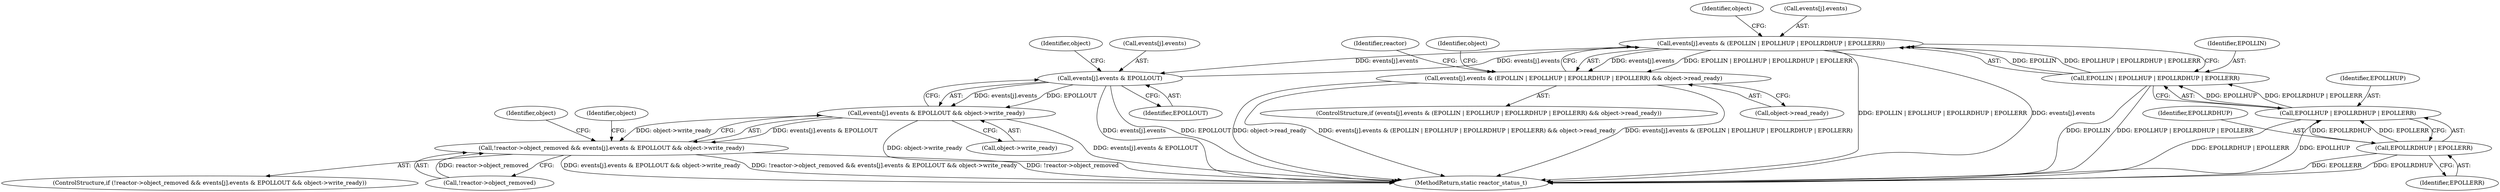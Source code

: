 digraph "0_Android_472271b153c5dc53c28beac55480a8d8434b2d5c_59@array" {
"1000270" [label="(Call,events[j].events & (EPOLLIN | EPOLLHUP | EPOLLRDHUP | EPOLLERR))"];
"1000297" [label="(Call,events[j].events & EPOLLOUT)"];
"1000270" [label="(Call,events[j].events & (EPOLLIN | EPOLLHUP | EPOLLRDHUP | EPOLLERR))"];
"1000276" [label="(Call,EPOLLIN | EPOLLHUP | EPOLLRDHUP | EPOLLERR)"];
"1000278" [label="(Call,EPOLLHUP | EPOLLRDHUP | EPOLLERR)"];
"1000280" [label="(Call,EPOLLRDHUP | EPOLLERR)"];
"1000269" [label="(Call,events[j].events & (EPOLLIN | EPOLLHUP | EPOLLRDHUP | EPOLLERR) && object->read_ready)"];
"1000296" [label="(Call,events[j].events & EPOLLOUT && object->write_ready)"];
"1000291" [label="(Call,!reactor->object_removed && events[j].events & EPOLLOUT && object->write_ready)"];
"1000278" [label="(Call,EPOLLHUP | EPOLLRDHUP | EPOLLERR)"];
"1000292" [label="(Call,!reactor->object_removed)"];
"1000279" [label="(Identifier,EPOLLHUP)"];
"1000281" [label="(Identifier,EPOLLRDHUP)"];
"1000314" [label="(Identifier,object)"];
"1000335" [label="(MethodReturn,static reactor_status_t)"];
"1000294" [label="(Identifier,reactor)"];
"1000297" [label="(Call,events[j].events & EPOLLOUT)"];
"1000291" [label="(Call,!reactor->object_removed && events[j].events & EPOLLOUT && object->write_ready)"];
"1000270" [label="(Call,events[j].events & (EPOLLIN | EPOLLHUP | EPOLLRDHUP | EPOLLERR))"];
"1000284" [label="(Identifier,object)"];
"1000303" [label="(Identifier,EPOLLOUT)"];
"1000277" [label="(Identifier,EPOLLIN)"];
"1000305" [label="(Identifier,object)"];
"1000271" [label="(Call,events[j].events)"];
"1000290" [label="(ControlStructure,if (!reactor->object_removed && events[j].events & EPOLLOUT && object->write_ready))"];
"1000309" [label="(Identifier,object)"];
"1000298" [label="(Call,events[j].events)"];
"1000304" [label="(Call,object->write_ready)"];
"1000282" [label="(Identifier,EPOLLERR)"];
"1000269" [label="(Call,events[j].events & (EPOLLIN | EPOLLHUP | EPOLLRDHUP | EPOLLERR) && object->read_ready)"];
"1000268" [label="(ControlStructure,if (events[j].events & (EPOLLIN | EPOLLHUP | EPOLLRDHUP | EPOLLERR) && object->read_ready))"];
"1000283" [label="(Call,object->read_ready)"];
"1000288" [label="(Identifier,object)"];
"1000280" [label="(Call,EPOLLRDHUP | EPOLLERR)"];
"1000276" [label="(Call,EPOLLIN | EPOLLHUP | EPOLLRDHUP | EPOLLERR)"];
"1000296" [label="(Call,events[j].events & EPOLLOUT && object->write_ready)"];
"1000270" -> "1000269"  [label="AST: "];
"1000270" -> "1000276"  [label="CFG: "];
"1000271" -> "1000270"  [label="AST: "];
"1000276" -> "1000270"  [label="AST: "];
"1000284" -> "1000270"  [label="CFG: "];
"1000269" -> "1000270"  [label="CFG: "];
"1000270" -> "1000335"  [label="DDG: EPOLLIN | EPOLLHUP | EPOLLRDHUP | EPOLLERR"];
"1000270" -> "1000335"  [label="DDG: events[j].events"];
"1000270" -> "1000269"  [label="DDG: events[j].events"];
"1000270" -> "1000269"  [label="DDG: EPOLLIN | EPOLLHUP | EPOLLRDHUP | EPOLLERR"];
"1000297" -> "1000270"  [label="DDG: events[j].events"];
"1000276" -> "1000270"  [label="DDG: EPOLLIN"];
"1000276" -> "1000270"  [label="DDG: EPOLLHUP | EPOLLRDHUP | EPOLLERR"];
"1000270" -> "1000297"  [label="DDG: events[j].events"];
"1000297" -> "1000296"  [label="AST: "];
"1000297" -> "1000303"  [label="CFG: "];
"1000298" -> "1000297"  [label="AST: "];
"1000303" -> "1000297"  [label="AST: "];
"1000305" -> "1000297"  [label="CFG: "];
"1000296" -> "1000297"  [label="CFG: "];
"1000297" -> "1000335"  [label="DDG: events[j].events"];
"1000297" -> "1000335"  [label="DDG: EPOLLOUT"];
"1000297" -> "1000296"  [label="DDG: events[j].events"];
"1000297" -> "1000296"  [label="DDG: EPOLLOUT"];
"1000276" -> "1000278"  [label="CFG: "];
"1000277" -> "1000276"  [label="AST: "];
"1000278" -> "1000276"  [label="AST: "];
"1000276" -> "1000335"  [label="DDG: EPOLLHUP | EPOLLRDHUP | EPOLLERR"];
"1000276" -> "1000335"  [label="DDG: EPOLLIN"];
"1000278" -> "1000276"  [label="DDG: EPOLLHUP"];
"1000278" -> "1000276"  [label="DDG: EPOLLRDHUP | EPOLLERR"];
"1000278" -> "1000280"  [label="CFG: "];
"1000279" -> "1000278"  [label="AST: "];
"1000280" -> "1000278"  [label="AST: "];
"1000278" -> "1000335"  [label="DDG: EPOLLRDHUP | EPOLLERR"];
"1000278" -> "1000335"  [label="DDG: EPOLLHUP"];
"1000280" -> "1000278"  [label="DDG: EPOLLRDHUP"];
"1000280" -> "1000278"  [label="DDG: EPOLLERR"];
"1000280" -> "1000282"  [label="CFG: "];
"1000281" -> "1000280"  [label="AST: "];
"1000282" -> "1000280"  [label="AST: "];
"1000280" -> "1000335"  [label="DDG: EPOLLERR"];
"1000280" -> "1000335"  [label="DDG: EPOLLRDHUP"];
"1000269" -> "1000268"  [label="AST: "];
"1000269" -> "1000283"  [label="CFG: "];
"1000283" -> "1000269"  [label="AST: "];
"1000288" -> "1000269"  [label="CFG: "];
"1000294" -> "1000269"  [label="CFG: "];
"1000269" -> "1000335"  [label="DDG: events[j].events & (EPOLLIN | EPOLLHUP | EPOLLRDHUP | EPOLLERR) && object->read_ready"];
"1000269" -> "1000335"  [label="DDG: events[j].events & (EPOLLIN | EPOLLHUP | EPOLLRDHUP | EPOLLERR)"];
"1000269" -> "1000335"  [label="DDG: object->read_ready"];
"1000296" -> "1000291"  [label="AST: "];
"1000296" -> "1000304"  [label="CFG: "];
"1000304" -> "1000296"  [label="AST: "];
"1000291" -> "1000296"  [label="CFG: "];
"1000296" -> "1000335"  [label="DDG: object->write_ready"];
"1000296" -> "1000335"  [label="DDG: events[j].events & EPOLLOUT"];
"1000296" -> "1000291"  [label="DDG: events[j].events & EPOLLOUT"];
"1000296" -> "1000291"  [label="DDG: object->write_ready"];
"1000291" -> "1000290"  [label="AST: "];
"1000291" -> "1000292"  [label="CFG: "];
"1000292" -> "1000291"  [label="AST: "];
"1000309" -> "1000291"  [label="CFG: "];
"1000314" -> "1000291"  [label="CFG: "];
"1000291" -> "1000335"  [label="DDG: !reactor->object_removed && events[j].events & EPOLLOUT && object->write_ready"];
"1000291" -> "1000335"  [label="DDG: !reactor->object_removed"];
"1000291" -> "1000335"  [label="DDG: events[j].events & EPOLLOUT && object->write_ready"];
"1000292" -> "1000291"  [label="DDG: reactor->object_removed"];
}

